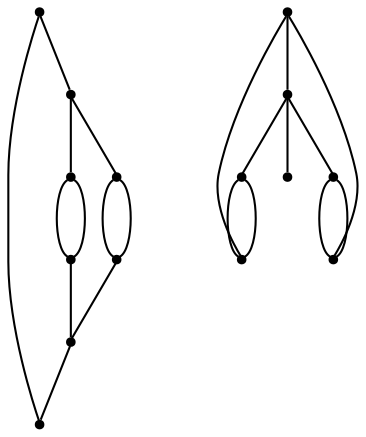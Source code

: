 graph {
  node [shape=point,comment="{\"directed\":false,\"doi\":\"10.1007/978-3-031-22203-0_12\",\"figure\":\"3 (3)\"}"]

  v0 [pos="1194.1984965072559,508.57471388998647"]
  v1 [pos="1194.1984965072559,345.63825800656775"]
  v2 [pos="1074.7087377501132,508.57471388998647"]
  v3 [pos="1074.7087377501132,334.7741828140937"]
  v4 [pos="922.6303123504058,508.57471388998647"]
  v5 [pos="922.6303123504058,334.7741828140937"]
  v6 [pos="1454.9057630241998,323.91417723047607"]
  v7 [pos="1487.6494423320078,367.5176038986734"]
  v8 [pos="1454.9057630242,367.36233878265944"]
  v9 [pos="1411.4540485297357,367.36233878265944"]
  v10 [pos="1454.9057630242,497.7147083063687"]
  v11 [pos="1454.9057630242,541.1628698585522"]
  v12 [pos="1411.454048529736,497.7147083063688"]
  v13 [pos="1107.2982151450037,552.0269450510262"]
  v14 [pos="1052.9844066249061,302.186026845528"]

  v0 -- v1 [id="-1",pos="1194.1984965072559,508.57471388998647 1215.9270403651358,465.12664771926063 1215.9270403651358,410.8145063560608 1194.1984965072559,345.63825800656775"]
  v2 -- v3 [id="-2",pos="1074.7087377501132,508.57471388998647 1118.1615014534693,465.12664771926063 1118.1615014534693,421.6744483520401 1110.9186535008428,392.7076719768452 1103.6758055482162,363.74089560165027 1089.1944336553665,349.2596375999385 1081.9515857027397,342.01687841319693 1078.3301617264265,338.39551471673576 1076.51944973827,336.58483286850515 1074.7087377501132,334.7741828140937"]
  v2 -- v3 [id="-3",pos="1074.7087377501132,508.57471388998647 1031.255974046757,465.12664771926063 1031.255974046757,443.3984655404934 1031.255974046757,425.29579615159173 1031.255974046757,407.19312676269 1031.255974046757,392.7076719768452 1038.5029552465342,378.22638218131425 1045.7416063635926,363.74089560165027 1060.2272386804282,349.2596375999385 1067.4658897974866,342.01687841319693 1071.0873137738,338.39551471673576 1072.8980257619564,336.58483286850515 1074.7087377501132,334.7741828140937"]
  v4 -- v5 [id="-4",pos="922.6303123504058,508.57471388998647 966.0830601566574,465.12664771926063 966.0830601566574,421.6744483520401 958.8402122040308,392.7076719768452 951.5974278398219,363.74089560165027 937.1159287701367,349.2596375999385 929.8731444059279,342.01687841319693 926.2517204296146,338.39551471673576 924.4410084414579,336.58483286850515 922.6303123504058,334.7741828140937"]
  v4 -- v5 [id="-5",pos="922.6303123504058,508.57471388998647 879.1817295855133,465.12664771926063 879.1817295855133,443.3984655404934 879.1817295855133,425.29579615159173 879.1817295855133,407.19312676269 879.1817295855133,392.7076719768452 886.4203807025717,378.22638218131425 893.6631650667807,363.74089560165027 908.1446641364658,349.2596375999385 915.3916453362427,342.01687841319693 919.0109708947721,338.39551471673576 920.8206336740367,336.58483286850515 922.6303123504058,334.7741828140937"]
  v6 -- v11 [id="-6",pos="1454.9057630241998,323.91417723047607 1454.9068122330918,280.4620732447131 1454.9068122330918,280.4620732447131 1454.9068122330918,280.4620732447131 1281.0999542552354,280.4620732447131 1281.0999542552354,280.4620732447131 1281.0999542552354,280.4620732447131 1281.0999542552354,584.615101019592 1281.0999542552354,584.615101019592 1281.0999542552354,584.615101019592 1454.9068122330918,584.615101019592 1454.9068122330918,584.615101019592 1454.9068122330918,584.615101019592 1454.9057630242,541.1628698585522 1454.9057630242,541.1628698585522 1454.9057630242,541.1628698585522"]
  v8 -- v7 [id="-8",pos="1454.9057630242,367.36233878265944 1487.6494423320078,367.5176038986734 1487.6494423320078,367.5176038986734 1487.6494423320078,367.5176038986734"]
  v8 -- v6 [id="-9",pos="1454.9057630242,367.36233878265944 1454.9057630241998,323.91417723047607 1454.9057630241998,323.91417723047607 1454.9057630241998,323.91417723047607"]
  v8 -- v9 [id="-10",pos="1454.9057630242,367.36233878265944 1411.4540485297357,367.36233878265944 1411.4540485297357,367.36233878265944 1411.4540485297357,367.36233878265944"]
  v10 -- v8 [id="-11",pos="1454.9057630242,497.7147083063687 1454.9057630242,367.36233878265944 1454.9057630242,367.36233878265944 1454.9057630242,367.36233878265944"]
  v5 -- v14 [id="-12",pos="922.6303123504058,334.7741828140937 1052.9844066249061,302.186026845528 1052.9844066249061,302.186026845528 1052.9844066249061,302.186026845528"]
  v10 -- v11 [id="-13",pos="1454.9057630242,497.7147083063687 1454.9057630242,541.1628698585522 1454.9057630242,541.1628698585522 1454.9057630242,541.1628698585522"]
  v10 -- v12 [id="-15",pos="1454.9057630242,497.7147083063687 1411.454048529736,497.7147083063688 1411.454048529736,497.7147083063688 1411.454048529736,497.7147083063688"]
  v11 -- v6 [id="-16",pos="1454.9057630242,541.1628698585522 1324.5527179585915,541.1628698585522 1324.5527179585915,541.1628698585522 1324.5527179585915,541.1628698585522 1324.5527179585915,323.9142408181144 1324.5527179585915,323.9142408181144 1324.5527179585915,323.9142408181144 1454.9057630241998,323.91417723047607 1454.9057630241998,323.91417723047607 1454.9057630241998,323.91417723047607"]
  v9 -- v12 [id="-17",pos="1411.4540485297357,367.36233878265944 1368.0012848263796,367.3622116073827 1368.0012848263796,367.3622116073827 1368.0012848263796,367.3622116073827 1368.0012848263796,497.7147083063688 1368.0012848263796,497.7147083063688 1368.0012848263796,497.7147083063688 1411.454048529736,497.7147083063688 1411.454048529736,497.7147083063688 1411.454048529736,497.7147083063688"]
  v9 -- v12 [id="-18",pos="1411.4540485297357,367.36233878265944 1411.454048529736,497.7147083063688 1411.454048529736,497.7147083063688 1411.454048529736,497.7147083063688"]
  v0 -- v13 [id="-19",pos="1194.1984965072559,508.57471388998647 1107.2982151450037,552.0269450510262 1107.2982151450037,552.0269450510262 1107.2982151450037,552.0269450510262"]
  v13 -- v4 [id="-20",pos="1107.2982151450037,552.0269450510262 922.6303123504058,508.57471388998647 922.6303123504058,508.57471388998647 922.6303123504058,508.57471388998647"]
  v13 -- v2 [id="-22",pos="1107.2982151450037,552.0269450510262 1074.7087377501132,508.57471388998647 1074.7087377501132,508.57471388998647 1074.7087377501132,508.57471388998647"]
  v3 -- v14 [id="-23",pos="1074.7087377501132,334.7741828140937 1052.9844066249061,302.186026845528 1052.9844066249061,302.186026845528 1052.9844066249061,302.186026845528"]
  v14 -- v1 [id="-24",pos="1052.9844066249061,302.186026845528 1194.1984965072559,345.63825800656775 1194.1984965072559,345.63825800656775 1194.1984965072559,345.63825800656775"]
}